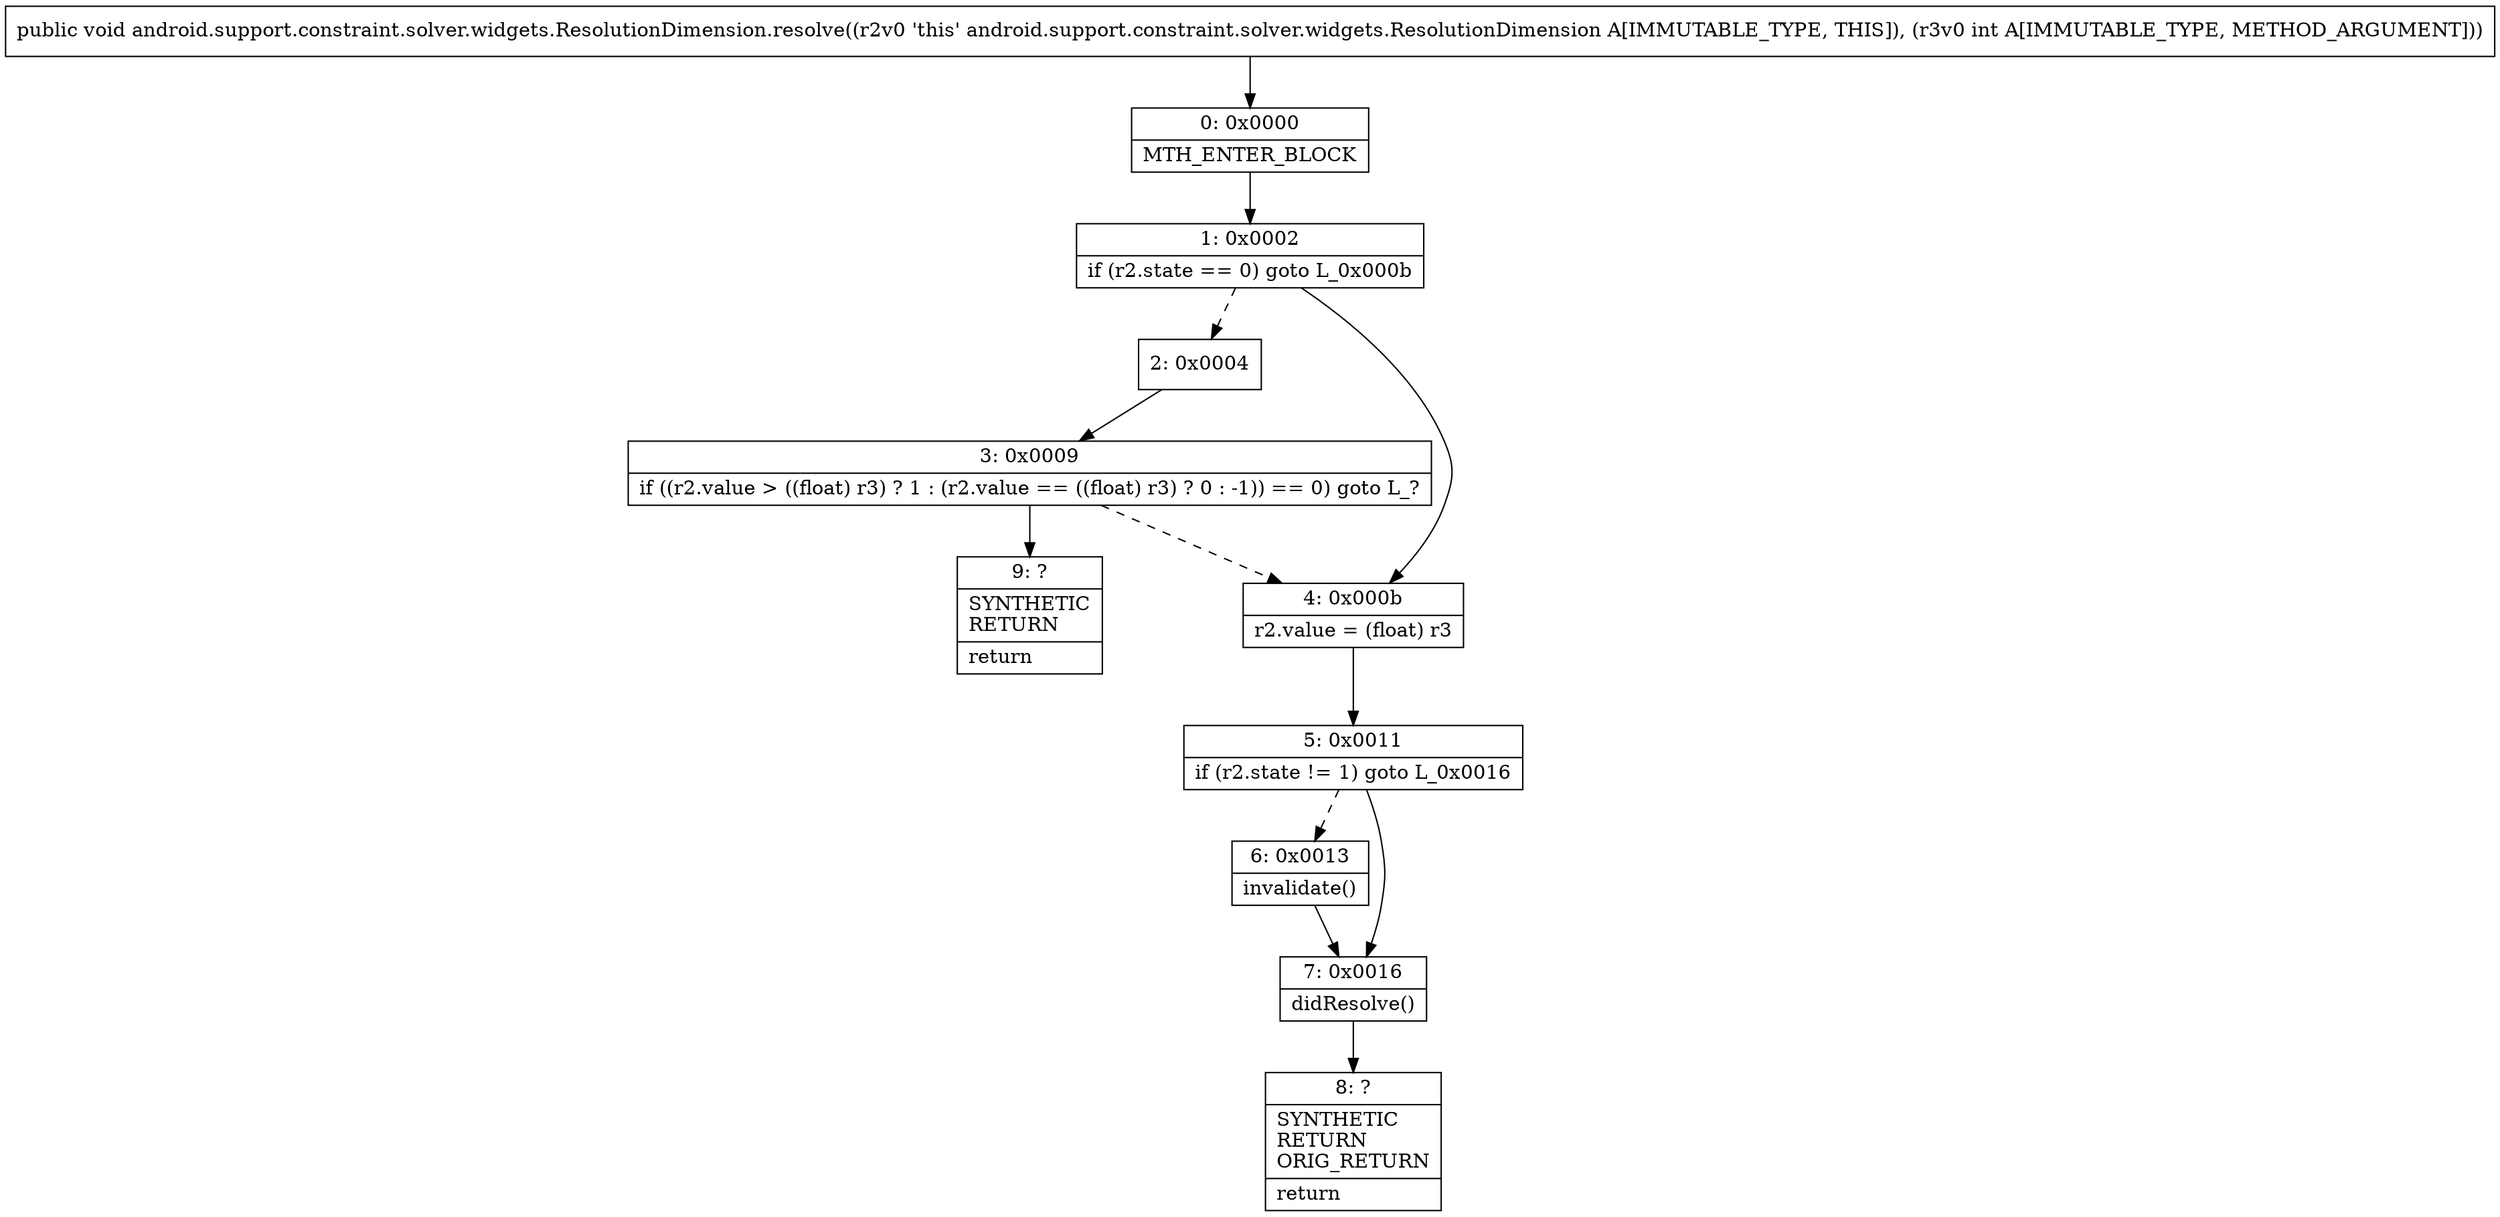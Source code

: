 digraph "CFG forandroid.support.constraint.solver.widgets.ResolutionDimension.resolve(I)V" {
Node_0 [shape=record,label="{0\:\ 0x0000|MTH_ENTER_BLOCK\l}"];
Node_1 [shape=record,label="{1\:\ 0x0002|if (r2.state == 0) goto L_0x000b\l}"];
Node_2 [shape=record,label="{2\:\ 0x0004}"];
Node_3 [shape=record,label="{3\:\ 0x0009|if ((r2.value \> ((float) r3) ? 1 : (r2.value == ((float) r3) ? 0 : \-1)) == 0) goto L_?\l}"];
Node_4 [shape=record,label="{4\:\ 0x000b|r2.value = (float) r3\l}"];
Node_5 [shape=record,label="{5\:\ 0x0011|if (r2.state != 1) goto L_0x0016\l}"];
Node_6 [shape=record,label="{6\:\ 0x0013|invalidate()\l}"];
Node_7 [shape=record,label="{7\:\ 0x0016|didResolve()\l}"];
Node_8 [shape=record,label="{8\:\ ?|SYNTHETIC\lRETURN\lORIG_RETURN\l|return\l}"];
Node_9 [shape=record,label="{9\:\ ?|SYNTHETIC\lRETURN\l|return\l}"];
MethodNode[shape=record,label="{public void android.support.constraint.solver.widgets.ResolutionDimension.resolve((r2v0 'this' android.support.constraint.solver.widgets.ResolutionDimension A[IMMUTABLE_TYPE, THIS]), (r3v0 int A[IMMUTABLE_TYPE, METHOD_ARGUMENT])) }"];
MethodNode -> Node_0;
Node_0 -> Node_1;
Node_1 -> Node_2[style=dashed];
Node_1 -> Node_4;
Node_2 -> Node_3;
Node_3 -> Node_4[style=dashed];
Node_3 -> Node_9;
Node_4 -> Node_5;
Node_5 -> Node_6[style=dashed];
Node_5 -> Node_7;
Node_6 -> Node_7;
Node_7 -> Node_8;
}

